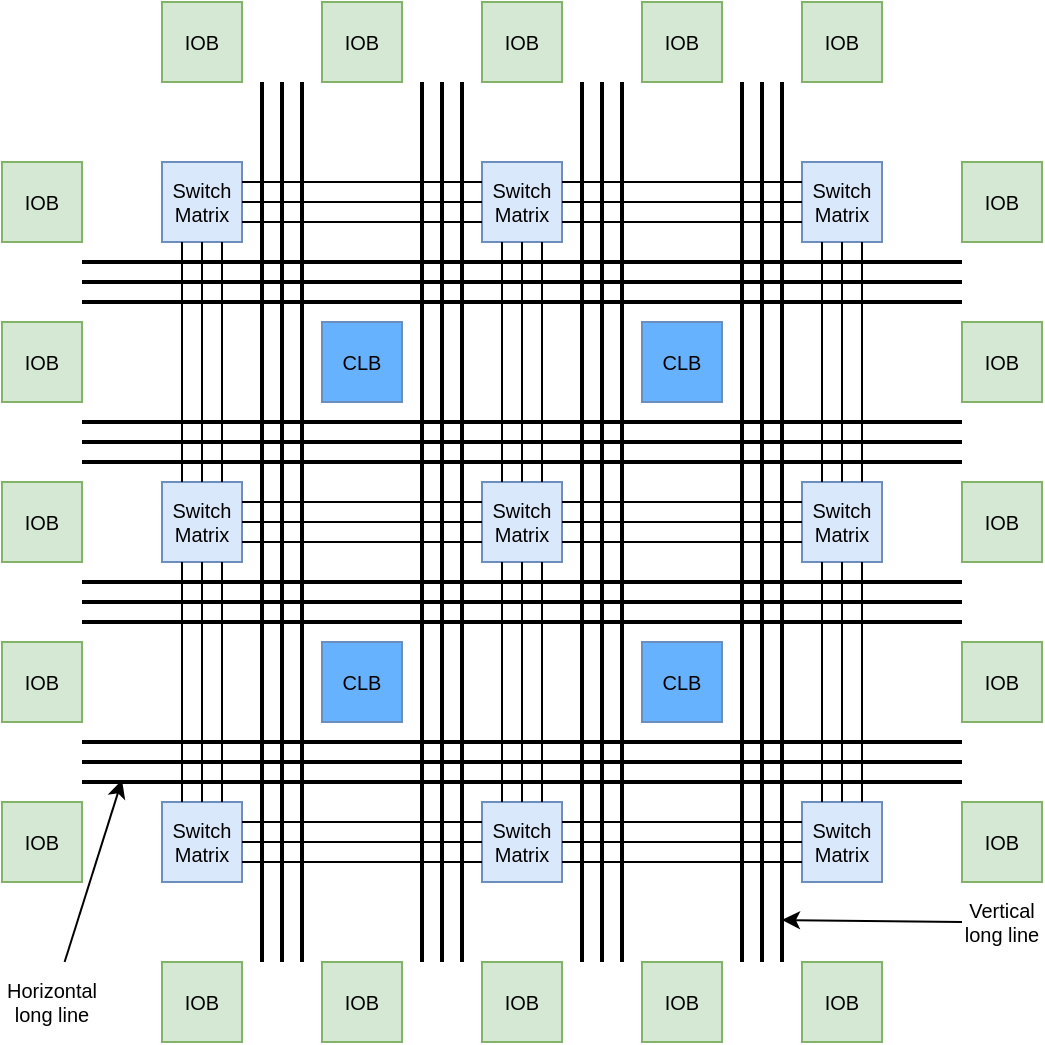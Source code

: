 <mxfile version="12.2.6" type="device" pages="1"><diagram id="0972e16c-e91b-02e2-9a03-86985e09e718" name="Page-1"><mxGraphModel dx="1240" dy="643" grid="1" gridSize="10" guides="1" tooltips="1" connect="1" arrows="1" fold="1" page="1" pageScale="1" pageWidth="600" pageHeight="600" background="#ffffff" math="0" shadow="0"><root><mxCell id="0"/><mxCell id="1" parent="0"/><mxCell id="BgMVM9Ku4_szURmKMFo5-155" value="" style="group" vertex="1" connectable="0" parent="1"><mxGeometry x="40" y="40" width="520" height="520" as="geometry"/></mxCell><mxCell id="145" style="edgeStyle=none;html=1;exitX=0;exitY=0.5;labelBackgroundColor=#FFFFFF;startFill=0;endArrow=classic;endFill=1;fontSize=10;" parent="BgMVM9Ku4_szURmKMFo5-155" source="144" edge="1"><mxGeometry relative="1" as="geometry"><mxPoint x="390" y="459" as="targetPoint"/></mxGeometry></mxCell><mxCell id="143" value="" style="edgeStyle=none;html=1;labelBackgroundColor=#FFFFFF;startFill=0;endArrow=classic;endFill=1;fontSize=10;" parent="BgMVM9Ku4_szURmKMFo5-155" source="141" edge="1"><mxGeometry relative="1" as="geometry"><mxPoint x="60" y="389" as="targetPoint"/></mxGeometry></mxCell><mxCell id="141" value="Horizontal long line&lt;br style=&quot;font-size: 10px;&quot;&gt;" style="text;html=1;strokeColor=none;fillColor=none;align=center;verticalAlign=middle;whiteSpace=wrap;rounded=0;labelBackgroundColor=#ffffff;fontFamily=Helvetica;fontSize=10;" parent="BgMVM9Ku4_szURmKMFo5-155" vertex="1"><mxGeometry y="480" width="50" height="40" as="geometry"/></mxCell><mxCell id="144" value="Vertical &lt;br style=&quot;font-size: 10px;&quot;&gt;long line&lt;br style=&quot;font-size: 10px;&quot;&gt;" style="text;html=1;strokeColor=none;fillColor=none;align=center;verticalAlign=middle;whiteSpace=wrap;rounded=0;labelBackgroundColor=#ffffff;fontFamily=Helvetica;fontSize=10;" parent="BgMVM9Ku4_szURmKMFo5-155" vertex="1"><mxGeometry x="480" y="440" width="40" height="40" as="geometry"/></mxCell><mxCell id="MrJQokcT9k1mLIkBKJOt-288" value="" style="group;fontSize=10;" parent="BgMVM9Ku4_szURmKMFo5-155" vertex="1" connectable="0"><mxGeometry x="80" width="360" height="40" as="geometry"/></mxCell><mxCell id="150" value="IOB&lt;br style=&quot;font-size: 10px;&quot;&gt;" style="rounded=0;whiteSpace=wrap;html=1;labelBackgroundColor=none;strokeColor=#82b366;fillColor=#d5e8d4;fontFamily=Helvetica;fontSize=10;align=center;" parent="MrJQokcT9k1mLIkBKJOt-288" vertex="1"><mxGeometry width="40" height="40" as="geometry"/></mxCell><mxCell id="MrJQokcT9k1mLIkBKJOt-284" value="IOB&lt;br style=&quot;font-size: 10px;&quot;&gt;" style="rounded=0;whiteSpace=wrap;html=1;labelBackgroundColor=none;strokeColor=#82b366;fillColor=#d5e8d4;fontFamily=Helvetica;fontSize=10;align=center;" parent="MrJQokcT9k1mLIkBKJOt-288" vertex="1"><mxGeometry x="80" width="40" height="40" as="geometry"/></mxCell><mxCell id="MrJQokcT9k1mLIkBKJOt-285" value="IOB&lt;br style=&quot;font-size: 10px;&quot;&gt;" style="rounded=0;whiteSpace=wrap;html=1;labelBackgroundColor=none;strokeColor=#82b366;fillColor=#d5e8d4;fontFamily=Helvetica;fontSize=10;align=center;" parent="MrJQokcT9k1mLIkBKJOt-288" vertex="1"><mxGeometry x="160" width="40" height="40" as="geometry"/></mxCell><mxCell id="MrJQokcT9k1mLIkBKJOt-286" value="IOB&lt;br style=&quot;font-size: 10px;&quot;&gt;" style="rounded=0;whiteSpace=wrap;html=1;labelBackgroundColor=none;strokeColor=#82b366;fillColor=#d5e8d4;fontFamily=Helvetica;fontSize=10;align=center;" parent="MrJQokcT9k1mLIkBKJOt-288" vertex="1"><mxGeometry x="240" width="40" height="40" as="geometry"/></mxCell><mxCell id="MrJQokcT9k1mLIkBKJOt-287" value="IOB&lt;br style=&quot;font-size: 10px;&quot;&gt;" style="rounded=0;whiteSpace=wrap;html=1;labelBackgroundColor=none;strokeColor=#82b366;fillColor=#d5e8d4;fontFamily=Helvetica;fontSize=10;align=center;" parent="MrJQokcT9k1mLIkBKJOt-288" vertex="1"><mxGeometry x="320" width="40" height="40" as="geometry"/></mxCell><mxCell id="MrJQokcT9k1mLIkBKJOt-289" value="" style="group;fontSize=10;" parent="BgMVM9Ku4_szURmKMFo5-155" vertex="1" connectable="0"><mxGeometry x="80" y="480" width="360" height="40" as="geometry"/></mxCell><mxCell id="MrJQokcT9k1mLIkBKJOt-290" value="IOB&lt;br style=&quot;font-size: 10px;&quot;&gt;" style="rounded=0;whiteSpace=wrap;html=1;labelBackgroundColor=none;strokeColor=#82b366;fillColor=#d5e8d4;fontFamily=Helvetica;fontSize=10;align=center;" parent="MrJQokcT9k1mLIkBKJOt-289" vertex="1"><mxGeometry width="40" height="40" as="geometry"/></mxCell><mxCell id="MrJQokcT9k1mLIkBKJOt-291" value="IOB&lt;br style=&quot;font-size: 10px;&quot;&gt;" style="rounded=0;whiteSpace=wrap;html=1;labelBackgroundColor=none;strokeColor=#82b366;fillColor=#d5e8d4;fontFamily=Helvetica;fontSize=10;align=center;" parent="MrJQokcT9k1mLIkBKJOt-289" vertex="1"><mxGeometry x="80" width="40" height="40" as="geometry"/></mxCell><mxCell id="MrJQokcT9k1mLIkBKJOt-292" value="IOB&lt;br style=&quot;font-size: 10px;&quot;&gt;" style="rounded=0;whiteSpace=wrap;html=1;labelBackgroundColor=none;strokeColor=#82b366;fillColor=#d5e8d4;fontFamily=Helvetica;fontSize=10;align=center;" parent="MrJQokcT9k1mLIkBKJOt-289" vertex="1"><mxGeometry x="160" width="40" height="40" as="geometry"/></mxCell><mxCell id="MrJQokcT9k1mLIkBKJOt-293" value="IOB&lt;br style=&quot;font-size: 10px;&quot;&gt;" style="rounded=0;whiteSpace=wrap;html=1;labelBackgroundColor=none;strokeColor=#82b366;fillColor=#d5e8d4;fontFamily=Helvetica;fontSize=10;align=center;" parent="MrJQokcT9k1mLIkBKJOt-289" vertex="1"><mxGeometry x="240" width="40" height="40" as="geometry"/></mxCell><mxCell id="MrJQokcT9k1mLIkBKJOt-294" value="IOB&lt;br style=&quot;font-size: 10px;&quot;&gt;" style="rounded=0;whiteSpace=wrap;html=1;labelBackgroundColor=none;strokeColor=#82b366;fillColor=#d5e8d4;fontFamily=Helvetica;fontSize=10;align=center;" parent="MrJQokcT9k1mLIkBKJOt-289" vertex="1"><mxGeometry x="320" width="40" height="40" as="geometry"/></mxCell><mxCell id="MrJQokcT9k1mLIkBKJOt-307" value="" style="group;fontSize=10;" parent="BgMVM9Ku4_szURmKMFo5-155" vertex="1" connectable="0"><mxGeometry x="480" y="80" width="40" height="360" as="geometry"/></mxCell><mxCell id="MrJQokcT9k1mLIkBKJOt-302" value="IOB&lt;br style=&quot;font-size: 10px;&quot;&gt;" style="rounded=0;whiteSpace=wrap;html=1;labelBackgroundColor=none;strokeColor=#82b366;fillColor=#d5e8d4;fontFamily=Helvetica;fontSize=10;align=center;" parent="MrJQokcT9k1mLIkBKJOt-307" vertex="1"><mxGeometry width="40" height="40" as="geometry"/></mxCell><mxCell id="MrJQokcT9k1mLIkBKJOt-303" value="IOB&lt;br style=&quot;font-size: 10px;&quot;&gt;" style="rounded=0;whiteSpace=wrap;html=1;labelBackgroundColor=none;strokeColor=#82b366;fillColor=#d5e8d4;fontFamily=Helvetica;fontSize=10;align=center;" parent="MrJQokcT9k1mLIkBKJOt-307" vertex="1"><mxGeometry y="80" width="40" height="40" as="geometry"/></mxCell><mxCell id="MrJQokcT9k1mLIkBKJOt-304" value="IOB&lt;br style=&quot;font-size: 10px;&quot;&gt;" style="rounded=0;whiteSpace=wrap;html=1;labelBackgroundColor=none;strokeColor=#82b366;fillColor=#d5e8d4;fontFamily=Helvetica;fontSize=10;align=center;" parent="MrJQokcT9k1mLIkBKJOt-307" vertex="1"><mxGeometry y="160" width="40" height="40" as="geometry"/></mxCell><mxCell id="MrJQokcT9k1mLIkBKJOt-305" value="IOB&lt;br style=&quot;font-size: 10px;&quot;&gt;" style="rounded=0;whiteSpace=wrap;html=1;labelBackgroundColor=none;strokeColor=#82b366;fillColor=#d5e8d4;fontFamily=Helvetica;fontSize=10;align=center;" parent="MrJQokcT9k1mLIkBKJOt-307" vertex="1"><mxGeometry y="240" width="40" height="40" as="geometry"/></mxCell><mxCell id="MrJQokcT9k1mLIkBKJOt-306" value="IOB&lt;br style=&quot;font-size: 10px;&quot;&gt;" style="rounded=0;whiteSpace=wrap;html=1;labelBackgroundColor=none;strokeColor=#82b366;fillColor=#d5e8d4;fontFamily=Helvetica;fontSize=10;align=center;" parent="MrJQokcT9k1mLIkBKJOt-307" vertex="1"><mxGeometry y="320" width="40" height="40" as="geometry"/></mxCell><mxCell id="BgMVM9Ku4_szURmKMFo5-152" value="" style="group" vertex="1" connectable="0" parent="BgMVM9Ku4_szURmKMFo5-155"><mxGeometry y="80" width="40" height="360" as="geometry"/></mxCell><mxCell id="MrJQokcT9k1mLIkBKJOt-309" value="IOB&lt;br style=&quot;font-size: 10px;&quot;&gt;" style="rounded=0;whiteSpace=wrap;html=1;labelBackgroundColor=none;strokeColor=#82b366;fillColor=#d5e8d4;fontFamily=Helvetica;fontSize=10;align=center;" parent="BgMVM9Ku4_szURmKMFo5-152" vertex="1"><mxGeometry width="40" height="40" as="geometry"/></mxCell><mxCell id="MrJQokcT9k1mLIkBKJOt-310" value="IOB&lt;br style=&quot;font-size: 10px;&quot;&gt;" style="rounded=0;whiteSpace=wrap;html=1;labelBackgroundColor=none;strokeColor=#82b366;fillColor=#d5e8d4;fontFamily=Helvetica;fontSize=10;align=center;" parent="BgMVM9Ku4_szURmKMFo5-152" vertex="1"><mxGeometry y="80" width="40" height="40" as="geometry"/></mxCell><mxCell id="MrJQokcT9k1mLIkBKJOt-311" value="IOB&lt;br style=&quot;font-size: 10px;&quot;&gt;" style="rounded=0;whiteSpace=wrap;html=1;labelBackgroundColor=none;strokeColor=#82b366;fillColor=#d5e8d4;fontFamily=Helvetica;fontSize=10;align=center;" parent="BgMVM9Ku4_szURmKMFo5-152" vertex="1"><mxGeometry y="160" width="40" height="40" as="geometry"/></mxCell><mxCell id="MrJQokcT9k1mLIkBKJOt-312" value="IOB&lt;br style=&quot;font-size: 10px;&quot;&gt;" style="rounded=0;whiteSpace=wrap;html=1;labelBackgroundColor=none;strokeColor=#82b366;fillColor=#d5e8d4;fontFamily=Helvetica;fontSize=10;align=center;" parent="BgMVM9Ku4_szURmKMFo5-152" vertex="1"><mxGeometry y="240" width="40" height="40" as="geometry"/></mxCell><mxCell id="MrJQokcT9k1mLIkBKJOt-313" value="IOB&lt;br style=&quot;font-size: 10px;&quot;&gt;" style="rounded=0;whiteSpace=wrap;html=1;labelBackgroundColor=none;strokeColor=#82b366;fillColor=#d5e8d4;fontFamily=Helvetica;fontSize=10;align=center;" parent="BgMVM9Ku4_szURmKMFo5-152" vertex="1"><mxGeometry y="320" width="40" height="40" as="geometry"/></mxCell><mxCell id="BgMVM9Ku4_szURmKMFo5-154" value="" style="group" vertex="1" connectable="0" parent="BgMVM9Ku4_szURmKMFo5-155"><mxGeometry x="80" y="80" width="360" height="400" as="geometry"/></mxCell><mxCell id="2" value="Switch Matrix" style="rounded=0;whiteSpace=wrap;html=1;labelBackgroundColor=none;strokeColor=#6c8ebf;fillColor=#dae8fc;fontFamily=Helvetica;fontSize=10;align=center;" parent="BgMVM9Ku4_szURmKMFo5-154" vertex="1"><mxGeometry width="40" height="40" as="geometry"/></mxCell><mxCell id="MrJQokcT9k1mLIkBKJOt-165" value="Switch Matrix" style="rounded=0;whiteSpace=wrap;html=1;labelBackgroundColor=none;strokeColor=#6c8ebf;fillColor=#dae8fc;fontFamily=Helvetica;fontSize=10;align=center;" parent="BgMVM9Ku4_szURmKMFo5-154" vertex="1"><mxGeometry x="160" width="40" height="40" as="geometry"/></mxCell><mxCell id="MrJQokcT9k1mLIkBKJOt-173" value="Switch Matrix" style="rounded=0;whiteSpace=wrap;html=1;labelBackgroundColor=none;strokeColor=#6c8ebf;fillColor=#dae8fc;fontFamily=Helvetica;fontSize=10;align=center;" parent="BgMVM9Ku4_szURmKMFo5-154" vertex="1"><mxGeometry x="320" width="40" height="40" as="geometry"/></mxCell><mxCell id="MrJQokcT9k1mLIkBKJOt-180" value="Switch Matrix" style="rounded=0;whiteSpace=wrap;html=1;labelBackgroundColor=none;strokeColor=#6c8ebf;fillColor=#dae8fc;fontFamily=Helvetica;fontSize=10;align=center;" parent="BgMVM9Ku4_szURmKMFo5-154" vertex="1"><mxGeometry y="160" width="40" height="40" as="geometry"/></mxCell><mxCell id="MrJQokcT9k1mLIkBKJOt-184" value="Switch Matrix" style="rounded=0;whiteSpace=wrap;html=1;labelBackgroundColor=none;strokeColor=#6c8ebf;fillColor=#dae8fc;fontFamily=Helvetica;fontSize=10;align=center;" parent="BgMVM9Ku4_szURmKMFo5-154" vertex="1"><mxGeometry x="160" y="160" width="40" height="40" as="geometry"/></mxCell><mxCell id="MrJQokcT9k1mLIkBKJOt-185" value="Switch Matrix" style="rounded=0;whiteSpace=wrap;html=1;labelBackgroundColor=none;strokeColor=#6c8ebf;fillColor=#dae8fc;fontFamily=Helvetica;fontSize=10;align=center;" parent="BgMVM9Ku4_szURmKMFo5-154" vertex="1"><mxGeometry x="320" y="160" width="40" height="40" as="geometry"/></mxCell><mxCell id="MrJQokcT9k1mLIkBKJOt-214" value="Switch Matrix" style="rounded=0;whiteSpace=wrap;html=1;labelBackgroundColor=none;strokeColor=#6c8ebf;fillColor=#dae8fc;fontFamily=Helvetica;fontSize=10;align=center;" parent="BgMVM9Ku4_szURmKMFo5-154" vertex="1"><mxGeometry x="320" y="320" width="40" height="40" as="geometry"/></mxCell><mxCell id="MrJQokcT9k1mLIkBKJOt-213" value="Switch Matrix" style="rounded=0;whiteSpace=wrap;html=1;labelBackgroundColor=none;strokeColor=#6c8ebf;fillColor=#dae8fc;fontFamily=Helvetica;fontSize=10;align=center;" parent="BgMVM9Ku4_szURmKMFo5-154" vertex="1"><mxGeometry x="160" y="320" width="40" height="40" as="geometry"/></mxCell><mxCell id="MrJQokcT9k1mLIkBKJOt-209" value="Switch Matrix" style="rounded=0;whiteSpace=wrap;html=1;labelBackgroundColor=none;strokeColor=#6c8ebf;fillColor=#dae8fc;fontFamily=Helvetica;fontSize=10;align=center;" parent="BgMVM9Ku4_szURmKMFo5-154" vertex="1"><mxGeometry y="320" width="40" height="40" as="geometry"/></mxCell><mxCell id="MrJQokcT9k1mLIkBKJOt-168" style="edgeStyle=orthogonalEdgeStyle;rounded=0;orthogonalLoop=1;jettySize=auto;html=1;exitX=1;exitY=0.25;exitDx=0;exitDy=0;entryX=0;entryY=0.25;entryDx=0;entryDy=0;fontSize=10;endArrow=none;endFill=0;" parent="BgMVM9Ku4_szURmKMFo5-154" source="2" target="MrJQokcT9k1mLIkBKJOt-165" edge="1"><mxGeometry relative="1" as="geometry"/></mxCell><mxCell id="MrJQokcT9k1mLIkBKJOt-171" style="edgeStyle=orthogonalEdgeStyle;rounded=0;orthogonalLoop=1;jettySize=auto;html=1;exitX=1;exitY=0.75;exitDx=0;exitDy=0;entryX=0;entryY=0.75;entryDx=0;entryDy=0;endArrow=none;endFill=0;fontSize=10;" parent="BgMVM9Ku4_szURmKMFo5-154" source="2" target="MrJQokcT9k1mLIkBKJOt-165" edge="1"><mxGeometry relative="1" as="geometry"/></mxCell><mxCell id="MrJQokcT9k1mLIkBKJOt-172" style="edgeStyle=orthogonalEdgeStyle;rounded=0;orthogonalLoop=1;jettySize=auto;html=1;exitX=1;exitY=0.5;exitDx=0;exitDy=0;entryX=0;entryY=0.5;entryDx=0;entryDy=0;endArrow=none;endFill=0;fontSize=10;" parent="BgMVM9Ku4_szURmKMFo5-154" source="2" target="MrJQokcT9k1mLIkBKJOt-165" edge="1"><mxGeometry relative="1" as="geometry"/></mxCell><mxCell id="MrJQokcT9k1mLIkBKJOt-174" value="" style="edgeStyle=orthogonalEdgeStyle;rounded=0;orthogonalLoop=1;jettySize=auto;html=1;endArrow=none;endFill=0;fontSize=10;" parent="BgMVM9Ku4_szURmKMFo5-154" source="MrJQokcT9k1mLIkBKJOt-165" target="MrJQokcT9k1mLIkBKJOt-173" edge="1"><mxGeometry relative="1" as="geometry"/></mxCell><mxCell id="MrJQokcT9k1mLIkBKJOt-175" style="edgeStyle=orthogonalEdgeStyle;rounded=0;orthogonalLoop=1;jettySize=auto;html=1;exitX=1;exitY=0.25;exitDx=0;exitDy=0;entryX=0;entryY=0.25;entryDx=0;entryDy=0;endArrow=none;endFill=0;fontSize=10;" parent="BgMVM9Ku4_szURmKMFo5-154" source="MrJQokcT9k1mLIkBKJOt-165" target="MrJQokcT9k1mLIkBKJOt-173" edge="1"><mxGeometry relative="1" as="geometry"/></mxCell><mxCell id="MrJQokcT9k1mLIkBKJOt-176" style="edgeStyle=orthogonalEdgeStyle;rounded=0;orthogonalLoop=1;jettySize=auto;html=1;exitX=1;exitY=0.75;exitDx=0;exitDy=0;entryX=0;entryY=0.75;entryDx=0;entryDy=0;endArrow=none;endFill=0;fontSize=10;" parent="BgMVM9Ku4_szURmKMFo5-154" source="MrJQokcT9k1mLIkBKJOt-165" target="MrJQokcT9k1mLIkBKJOt-173" edge="1"><mxGeometry relative="1" as="geometry"/></mxCell><mxCell id="MrJQokcT9k1mLIkBKJOt-197" style="edgeStyle=orthogonalEdgeStyle;rounded=0;orthogonalLoop=1;jettySize=auto;html=1;exitX=0.25;exitY=1;exitDx=0;exitDy=0;entryX=0.25;entryY=0;entryDx=0;entryDy=0;endArrow=none;endFill=0;fontSize=10;" parent="BgMVM9Ku4_szURmKMFo5-154" source="2" target="MrJQokcT9k1mLIkBKJOt-180" edge="1"><mxGeometry relative="1" as="geometry"/></mxCell><mxCell id="MrJQokcT9k1mLIkBKJOt-198" style="edgeStyle=orthogonalEdgeStyle;rounded=0;orthogonalLoop=1;jettySize=auto;html=1;exitX=0.5;exitY=1;exitDx=0;exitDy=0;entryX=0.5;entryY=0;entryDx=0;entryDy=0;endArrow=none;endFill=0;fontSize=10;" parent="BgMVM9Ku4_szURmKMFo5-154" source="2" target="MrJQokcT9k1mLIkBKJOt-180" edge="1"><mxGeometry relative="1" as="geometry"/></mxCell><mxCell id="MrJQokcT9k1mLIkBKJOt-199" style="edgeStyle=orthogonalEdgeStyle;rounded=0;orthogonalLoop=1;jettySize=auto;html=1;exitX=0.75;exitY=1;exitDx=0;exitDy=0;entryX=0.75;entryY=0;entryDx=0;entryDy=0;endArrow=none;endFill=0;fontSize=10;" parent="BgMVM9Ku4_szURmKMFo5-154" source="2" target="MrJQokcT9k1mLIkBKJOt-180" edge="1"><mxGeometry relative="1" as="geometry"/></mxCell><mxCell id="MrJQokcT9k1mLIkBKJOt-200" style="edgeStyle=orthogonalEdgeStyle;rounded=0;orthogonalLoop=1;jettySize=auto;html=1;exitX=0.25;exitY=1;exitDx=0;exitDy=0;entryX=0.25;entryY=0;entryDx=0;entryDy=0;endArrow=none;endFill=0;fontSize=10;" parent="BgMVM9Ku4_szURmKMFo5-154" source="MrJQokcT9k1mLIkBKJOt-165" target="MrJQokcT9k1mLIkBKJOt-184" edge="1"><mxGeometry relative="1" as="geometry"/></mxCell><mxCell id="MrJQokcT9k1mLIkBKJOt-201" style="edgeStyle=orthogonalEdgeStyle;rounded=0;orthogonalLoop=1;jettySize=auto;html=1;exitX=0.5;exitY=1;exitDx=0;exitDy=0;entryX=0.5;entryY=0;entryDx=0;entryDy=0;endArrow=none;endFill=0;fontSize=10;" parent="BgMVM9Ku4_szURmKMFo5-154" source="MrJQokcT9k1mLIkBKJOt-165" target="MrJQokcT9k1mLIkBKJOt-184" edge="1"><mxGeometry relative="1" as="geometry"/></mxCell><mxCell id="MrJQokcT9k1mLIkBKJOt-202" style="edgeStyle=orthogonalEdgeStyle;rounded=0;orthogonalLoop=1;jettySize=auto;html=1;exitX=0.75;exitY=1;exitDx=0;exitDy=0;entryX=0.75;entryY=0;entryDx=0;entryDy=0;endArrow=none;endFill=0;fontSize=10;" parent="BgMVM9Ku4_szURmKMFo5-154" source="MrJQokcT9k1mLIkBKJOt-165" target="MrJQokcT9k1mLIkBKJOt-184" edge="1"><mxGeometry relative="1" as="geometry"/></mxCell><mxCell id="MrJQokcT9k1mLIkBKJOt-177" style="edgeStyle=orthogonalEdgeStyle;rounded=0;orthogonalLoop=1;jettySize=auto;html=1;exitX=1;exitY=0.25;exitDx=0;exitDy=0;entryX=0;entryY=0.25;entryDx=0;entryDy=0;fontSize=10;endArrow=none;endFill=0;" parent="BgMVM9Ku4_szURmKMFo5-154" source="MrJQokcT9k1mLIkBKJOt-180" target="MrJQokcT9k1mLIkBKJOt-184" edge="1"><mxGeometry relative="1" as="geometry"/></mxCell><mxCell id="MrJQokcT9k1mLIkBKJOt-178" style="edgeStyle=orthogonalEdgeStyle;rounded=0;orthogonalLoop=1;jettySize=auto;html=1;exitX=1;exitY=0.75;exitDx=0;exitDy=0;entryX=0;entryY=0.75;entryDx=0;entryDy=0;endArrow=none;endFill=0;fontSize=10;" parent="BgMVM9Ku4_szURmKMFo5-154" source="MrJQokcT9k1mLIkBKJOt-180" target="MrJQokcT9k1mLIkBKJOt-184" edge="1"><mxGeometry relative="1" as="geometry"/></mxCell><mxCell id="MrJQokcT9k1mLIkBKJOt-179" style="edgeStyle=orthogonalEdgeStyle;rounded=0;orthogonalLoop=1;jettySize=auto;html=1;exitX=1;exitY=0.5;exitDx=0;exitDy=0;entryX=0;entryY=0.5;entryDx=0;entryDy=0;endArrow=none;endFill=0;fontSize=10;" parent="BgMVM9Ku4_szURmKMFo5-154" source="MrJQokcT9k1mLIkBKJOt-180" target="MrJQokcT9k1mLIkBKJOt-184" edge="1"><mxGeometry relative="1" as="geometry"/></mxCell><mxCell id="MrJQokcT9k1mLIkBKJOt-203" style="edgeStyle=orthogonalEdgeStyle;rounded=0;orthogonalLoop=1;jettySize=auto;html=1;exitX=0.25;exitY=1;exitDx=0;exitDy=0;entryX=0.25;entryY=0;entryDx=0;entryDy=0;endArrow=none;endFill=0;fontSize=10;" parent="BgMVM9Ku4_szURmKMFo5-154" source="MrJQokcT9k1mLIkBKJOt-173" target="MrJQokcT9k1mLIkBKJOt-185" edge="1"><mxGeometry relative="1" as="geometry"/></mxCell><mxCell id="MrJQokcT9k1mLIkBKJOt-204" style="edgeStyle=orthogonalEdgeStyle;rounded=0;orthogonalLoop=1;jettySize=auto;html=1;exitX=0.5;exitY=1;exitDx=0;exitDy=0;entryX=0.5;entryY=0;entryDx=0;entryDy=0;endArrow=none;endFill=0;fontSize=10;" parent="BgMVM9Ku4_szURmKMFo5-154" source="MrJQokcT9k1mLIkBKJOt-173" target="MrJQokcT9k1mLIkBKJOt-185" edge="1"><mxGeometry relative="1" as="geometry"/></mxCell><mxCell id="MrJQokcT9k1mLIkBKJOt-205" style="edgeStyle=orthogonalEdgeStyle;rounded=0;orthogonalLoop=1;jettySize=auto;html=1;exitX=0.75;exitY=1;exitDx=0;exitDy=0;entryX=0.75;entryY=0;entryDx=0;entryDy=0;endArrow=none;endFill=0;fontSize=10;" parent="BgMVM9Ku4_szURmKMFo5-154" source="MrJQokcT9k1mLIkBKJOt-173" target="MrJQokcT9k1mLIkBKJOt-185" edge="1"><mxGeometry relative="1" as="geometry"/></mxCell><mxCell id="MrJQokcT9k1mLIkBKJOt-181" value="" style="edgeStyle=orthogonalEdgeStyle;rounded=0;orthogonalLoop=1;jettySize=auto;html=1;endArrow=none;endFill=0;fontSize=10;" parent="BgMVM9Ku4_szURmKMFo5-154" source="MrJQokcT9k1mLIkBKJOt-184" target="MrJQokcT9k1mLIkBKJOt-185" edge="1"><mxGeometry relative="1" as="geometry"/></mxCell><mxCell id="MrJQokcT9k1mLIkBKJOt-182" style="edgeStyle=orthogonalEdgeStyle;rounded=0;orthogonalLoop=1;jettySize=auto;html=1;exitX=1;exitY=0.25;exitDx=0;exitDy=0;entryX=0;entryY=0.25;entryDx=0;entryDy=0;endArrow=none;endFill=0;fontSize=10;" parent="BgMVM9Ku4_szURmKMFo5-154" source="MrJQokcT9k1mLIkBKJOt-184" target="MrJQokcT9k1mLIkBKJOt-185" edge="1"><mxGeometry relative="1" as="geometry"/></mxCell><mxCell id="MrJQokcT9k1mLIkBKJOt-183" style="edgeStyle=orthogonalEdgeStyle;rounded=0;orthogonalLoop=1;jettySize=auto;html=1;exitX=1;exitY=0.75;exitDx=0;exitDy=0;entryX=0;entryY=0.75;entryDx=0;entryDy=0;endArrow=none;endFill=0;fontSize=10;" parent="BgMVM9Ku4_szURmKMFo5-154" source="MrJQokcT9k1mLIkBKJOt-184" target="MrJQokcT9k1mLIkBKJOt-185" edge="1"><mxGeometry relative="1" as="geometry"/></mxCell><mxCell id="MrJQokcT9k1mLIkBKJOt-222" style="edgeStyle=orthogonalEdgeStyle;rounded=0;orthogonalLoop=1;jettySize=auto;html=1;exitX=0.25;exitY=1;exitDx=0;exitDy=0;entryX=0.25;entryY=0;entryDx=0;entryDy=0;endArrow=none;endFill=0;fontSize=10;" parent="BgMVM9Ku4_szURmKMFo5-154" source="MrJQokcT9k1mLIkBKJOt-185" target="MrJQokcT9k1mLIkBKJOt-214" edge="1"><mxGeometry relative="1" as="geometry"/></mxCell><mxCell id="MrJQokcT9k1mLIkBKJOt-223" style="edgeStyle=orthogonalEdgeStyle;rounded=0;orthogonalLoop=1;jettySize=auto;html=1;exitX=0.5;exitY=1;exitDx=0;exitDy=0;entryX=0.5;entryY=0;entryDx=0;entryDy=0;endArrow=none;endFill=0;fontSize=10;" parent="BgMVM9Ku4_szURmKMFo5-154" source="MrJQokcT9k1mLIkBKJOt-185" target="MrJQokcT9k1mLIkBKJOt-214" edge="1"><mxGeometry relative="1" as="geometry"/></mxCell><mxCell id="MrJQokcT9k1mLIkBKJOt-224" style="edgeStyle=orthogonalEdgeStyle;rounded=0;orthogonalLoop=1;jettySize=auto;html=1;exitX=0.75;exitY=1;exitDx=0;exitDy=0;entryX=0.75;entryY=0;entryDx=0;entryDy=0;endArrow=none;endFill=0;fontSize=10;" parent="BgMVM9Ku4_szURmKMFo5-154" source="MrJQokcT9k1mLIkBKJOt-185" target="MrJQokcT9k1mLIkBKJOt-214" edge="1"><mxGeometry relative="1" as="geometry"/></mxCell><mxCell id="MrJQokcT9k1mLIkBKJOt-218" style="edgeStyle=orthogonalEdgeStyle;rounded=0;orthogonalLoop=1;jettySize=auto;html=1;exitX=0.25;exitY=1;exitDx=0;exitDy=0;entryX=0.25;entryY=0;entryDx=0;entryDy=0;endArrow=none;endFill=0;fontSize=10;" parent="BgMVM9Ku4_szURmKMFo5-154" source="MrJQokcT9k1mLIkBKJOt-184" target="MrJQokcT9k1mLIkBKJOt-213" edge="1"><mxGeometry relative="1" as="geometry"/></mxCell><mxCell id="MrJQokcT9k1mLIkBKJOt-219" style="edgeStyle=orthogonalEdgeStyle;rounded=0;orthogonalLoop=1;jettySize=auto;html=1;exitX=0.5;exitY=1;exitDx=0;exitDy=0;entryX=0.5;entryY=0;entryDx=0;entryDy=0;endArrow=none;endFill=0;fontSize=10;" parent="BgMVM9Ku4_szURmKMFo5-154" source="MrJQokcT9k1mLIkBKJOt-184" target="MrJQokcT9k1mLIkBKJOt-213" edge="1"><mxGeometry relative="1" as="geometry"/></mxCell><mxCell id="MrJQokcT9k1mLIkBKJOt-220" style="edgeStyle=orthogonalEdgeStyle;rounded=0;orthogonalLoop=1;jettySize=auto;html=1;exitX=0.75;exitY=1;exitDx=0;exitDy=0;entryX=0.75;entryY=0;entryDx=0;entryDy=0;endArrow=none;endFill=0;fontSize=10;" parent="BgMVM9Ku4_szURmKMFo5-154" source="MrJQokcT9k1mLIkBKJOt-184" target="MrJQokcT9k1mLIkBKJOt-213" edge="1"><mxGeometry relative="1" as="geometry"/></mxCell><mxCell id="MrJQokcT9k1mLIkBKJOt-210" value="" style="edgeStyle=orthogonalEdgeStyle;rounded=0;orthogonalLoop=1;jettySize=auto;html=1;endArrow=none;endFill=0;fontSize=10;" parent="BgMVM9Ku4_szURmKMFo5-154" source="MrJQokcT9k1mLIkBKJOt-213" target="MrJQokcT9k1mLIkBKJOt-214" edge="1"><mxGeometry relative="1" as="geometry"/></mxCell><mxCell id="MrJQokcT9k1mLIkBKJOt-211" style="edgeStyle=orthogonalEdgeStyle;rounded=0;orthogonalLoop=1;jettySize=auto;html=1;exitX=1;exitY=0.25;exitDx=0;exitDy=0;entryX=0;entryY=0.25;entryDx=0;entryDy=0;endArrow=none;endFill=0;fontSize=10;" parent="BgMVM9Ku4_szURmKMFo5-154" source="MrJQokcT9k1mLIkBKJOt-213" target="MrJQokcT9k1mLIkBKJOt-214" edge="1"><mxGeometry relative="1" as="geometry"/></mxCell><mxCell id="MrJQokcT9k1mLIkBKJOt-212" style="edgeStyle=orthogonalEdgeStyle;rounded=0;orthogonalLoop=1;jettySize=auto;html=1;exitX=1;exitY=0.75;exitDx=0;exitDy=0;entryX=0;entryY=0.75;entryDx=0;entryDy=0;endArrow=none;endFill=0;fontSize=10;" parent="BgMVM9Ku4_szURmKMFo5-154" source="MrJQokcT9k1mLIkBKJOt-213" target="MrJQokcT9k1mLIkBKJOt-214" edge="1"><mxGeometry relative="1" as="geometry"/></mxCell><mxCell id="MrJQokcT9k1mLIkBKJOt-215" style="edgeStyle=orthogonalEdgeStyle;rounded=0;orthogonalLoop=1;jettySize=auto;html=1;exitX=0.5;exitY=1;exitDx=0;exitDy=0;entryX=0.5;entryY=0;entryDx=0;entryDy=0;endArrow=none;endFill=0;fontSize=10;" parent="BgMVM9Ku4_szURmKMFo5-154" source="MrJQokcT9k1mLIkBKJOt-180" target="MrJQokcT9k1mLIkBKJOt-209" edge="1"><mxGeometry relative="1" as="geometry"/></mxCell><mxCell id="MrJQokcT9k1mLIkBKJOt-216" style="edgeStyle=orthogonalEdgeStyle;rounded=0;orthogonalLoop=1;jettySize=auto;html=1;exitX=0.25;exitY=1;exitDx=0;exitDy=0;entryX=0.25;entryY=0;entryDx=0;entryDy=0;endArrow=none;endFill=0;fontSize=10;" parent="BgMVM9Ku4_szURmKMFo5-154" source="MrJQokcT9k1mLIkBKJOt-180" target="MrJQokcT9k1mLIkBKJOt-209" edge="1"><mxGeometry relative="1" as="geometry"/></mxCell><mxCell id="MrJQokcT9k1mLIkBKJOt-217" style="edgeStyle=orthogonalEdgeStyle;rounded=0;orthogonalLoop=1;jettySize=auto;html=1;exitX=0.75;exitY=1;exitDx=0;exitDy=0;entryX=0.75;entryY=0;entryDx=0;entryDy=0;endArrow=none;endFill=0;fontSize=10;" parent="BgMVM9Ku4_szURmKMFo5-154" source="MrJQokcT9k1mLIkBKJOt-180" target="MrJQokcT9k1mLIkBKJOt-209" edge="1"><mxGeometry relative="1" as="geometry"/></mxCell><mxCell id="MrJQokcT9k1mLIkBKJOt-206" style="edgeStyle=orthogonalEdgeStyle;rounded=0;orthogonalLoop=1;jettySize=auto;html=1;exitX=1;exitY=0.25;exitDx=0;exitDy=0;entryX=0;entryY=0.25;entryDx=0;entryDy=0;fontSize=10;endArrow=none;endFill=0;" parent="BgMVM9Ku4_szURmKMFo5-154" source="MrJQokcT9k1mLIkBKJOt-209" target="MrJQokcT9k1mLIkBKJOt-213" edge="1"><mxGeometry relative="1" as="geometry"/></mxCell><mxCell id="MrJQokcT9k1mLIkBKJOt-207" style="edgeStyle=orthogonalEdgeStyle;rounded=0;orthogonalLoop=1;jettySize=auto;html=1;exitX=1;exitY=0.75;exitDx=0;exitDy=0;entryX=0;entryY=0.75;entryDx=0;entryDy=0;endArrow=none;endFill=0;fontSize=10;" parent="BgMVM9Ku4_szURmKMFo5-154" source="MrJQokcT9k1mLIkBKJOt-209" target="MrJQokcT9k1mLIkBKJOt-213" edge="1"><mxGeometry relative="1" as="geometry"/></mxCell><mxCell id="MrJQokcT9k1mLIkBKJOt-208" style="edgeStyle=orthogonalEdgeStyle;rounded=0;orthogonalLoop=1;jettySize=auto;html=1;exitX=1;exitY=0.5;exitDx=0;exitDy=0;entryX=0;entryY=0.5;entryDx=0;entryDy=0;endArrow=none;endFill=0;fontSize=10;" parent="BgMVM9Ku4_szURmKMFo5-154" source="MrJQokcT9k1mLIkBKJOt-209" target="MrJQokcT9k1mLIkBKJOt-213" edge="1"><mxGeometry relative="1" as="geometry"/></mxCell><mxCell id="MrJQokcT9k1mLIkBKJOt-348" value="" style="group;fontSize=10;" parent="BgMVM9Ku4_szURmKMFo5-154" vertex="1" connectable="0"><mxGeometry x="50" y="-40" width="260" height="440" as="geometry"/></mxCell><mxCell id="MrJQokcT9k1mLIkBKJOt-319" value="" style="group;fontSize=10;" parent="MrJQokcT9k1mLIkBKJOt-348" vertex="1" connectable="0"><mxGeometry width="20" height="440" as="geometry"/></mxCell><mxCell id="MrJQokcT9k1mLIkBKJOt-266" value="" style="endArrow=none;html=1;fontSize=10;strokeWidth=2;" parent="MrJQokcT9k1mLIkBKJOt-319" edge="1"><mxGeometry width="50" height="50" relative="1" as="geometry"><mxPoint x="10" y="440" as="sourcePoint"/><mxPoint x="10" as="targetPoint"/></mxGeometry></mxCell><mxCell id="MrJQokcT9k1mLIkBKJOt-267" value="" style="endArrow=none;html=1;fontSize=10;strokeWidth=2;" parent="MrJQokcT9k1mLIkBKJOt-319" edge="1"><mxGeometry width="50" height="50" relative="1" as="geometry"><mxPoint y="440" as="sourcePoint"/><mxPoint as="targetPoint"/></mxGeometry></mxCell><mxCell id="MrJQokcT9k1mLIkBKJOt-268" value="" style="endArrow=none;html=1;fontSize=10;strokeWidth=2;" parent="MrJQokcT9k1mLIkBKJOt-319" edge="1"><mxGeometry width="50" height="50" relative="1" as="geometry"><mxPoint x="20" y="440" as="sourcePoint"/><mxPoint x="20" as="targetPoint"/></mxGeometry></mxCell><mxCell id="MrJQokcT9k1mLIkBKJOt-320" value="" style="group;fontSize=10;" parent="MrJQokcT9k1mLIkBKJOt-348" vertex="1" connectable="0"><mxGeometry x="80" width="20" height="440" as="geometry"/></mxCell><mxCell id="MrJQokcT9k1mLIkBKJOt-321" value="" style="endArrow=none;html=1;fontSize=10;strokeWidth=2;" parent="MrJQokcT9k1mLIkBKJOt-320" edge="1"><mxGeometry width="50" height="50" relative="1" as="geometry"><mxPoint x="10" y="440" as="sourcePoint"/><mxPoint x="10" as="targetPoint"/></mxGeometry></mxCell><mxCell id="MrJQokcT9k1mLIkBKJOt-322" value="" style="endArrow=none;html=1;fontSize=10;strokeWidth=2;" parent="MrJQokcT9k1mLIkBKJOt-320" edge="1"><mxGeometry width="50" height="50" relative="1" as="geometry"><mxPoint y="440" as="sourcePoint"/><mxPoint as="targetPoint"/></mxGeometry></mxCell><mxCell id="MrJQokcT9k1mLIkBKJOt-323" value="" style="endArrow=none;html=1;fontSize=10;strokeWidth=2;" parent="MrJQokcT9k1mLIkBKJOt-320" edge="1"><mxGeometry width="50" height="50" relative="1" as="geometry"><mxPoint x="20" y="440" as="sourcePoint"/><mxPoint x="20" as="targetPoint"/></mxGeometry></mxCell><mxCell id="MrJQokcT9k1mLIkBKJOt-324" value="" style="group;fontSize=10;" parent="MrJQokcT9k1mLIkBKJOt-348" vertex="1" connectable="0"><mxGeometry x="160" width="20" height="440" as="geometry"/></mxCell><mxCell id="MrJQokcT9k1mLIkBKJOt-325" value="" style="endArrow=none;html=1;fontSize=10;strokeWidth=2;" parent="MrJQokcT9k1mLIkBKJOt-324" edge="1"><mxGeometry width="50" height="50" relative="1" as="geometry"><mxPoint x="10" y="440" as="sourcePoint"/><mxPoint x="10" as="targetPoint"/></mxGeometry></mxCell><mxCell id="MrJQokcT9k1mLIkBKJOt-326" value="" style="endArrow=none;html=1;fontSize=10;strokeWidth=2;" parent="MrJQokcT9k1mLIkBKJOt-324" edge="1"><mxGeometry width="50" height="50" relative="1" as="geometry"><mxPoint y="440" as="sourcePoint"/><mxPoint as="targetPoint"/></mxGeometry></mxCell><mxCell id="MrJQokcT9k1mLIkBKJOt-327" value="" style="endArrow=none;html=1;fontSize=10;strokeWidth=2;" parent="MrJQokcT9k1mLIkBKJOt-324" edge="1"><mxGeometry width="50" height="50" relative="1" as="geometry"><mxPoint x="20" y="440" as="sourcePoint"/><mxPoint x="20" as="targetPoint"/></mxGeometry></mxCell><mxCell id="MrJQokcT9k1mLIkBKJOt-328" value="" style="group;fontSize=10;" parent="MrJQokcT9k1mLIkBKJOt-348" vertex="1" connectable="0"><mxGeometry x="240" width="20" height="440" as="geometry"/></mxCell><mxCell id="MrJQokcT9k1mLIkBKJOt-329" value="" style="endArrow=none;html=1;fontSize=10;strokeWidth=2;" parent="MrJQokcT9k1mLIkBKJOt-328" edge="1"><mxGeometry width="50" height="50" relative="1" as="geometry"><mxPoint x="10" y="440" as="sourcePoint"/><mxPoint x="10" as="targetPoint"/></mxGeometry></mxCell><mxCell id="MrJQokcT9k1mLIkBKJOt-330" value="" style="endArrow=none;html=1;fontSize=10;strokeWidth=2;" parent="MrJQokcT9k1mLIkBKJOt-328" edge="1"><mxGeometry width="50" height="50" relative="1" as="geometry"><mxPoint y="440" as="sourcePoint"/><mxPoint as="targetPoint"/></mxGeometry></mxCell><mxCell id="MrJQokcT9k1mLIkBKJOt-331" value="" style="endArrow=none;html=1;fontSize=10;strokeWidth=2;" parent="MrJQokcT9k1mLIkBKJOt-328" edge="1"><mxGeometry width="50" height="50" relative="1" as="geometry"><mxPoint x="20" y="440" as="sourcePoint"/><mxPoint x="20" as="targetPoint"/></mxGeometry></mxCell><mxCell id="MrJQokcT9k1mLIkBKJOt-349" value="" style="group;rotation=-90;fontSize=10;" parent="MrJQokcT9k1mLIkBKJOt-348" vertex="1" connectable="0"><mxGeometry width="260" height="440" as="geometry"/></mxCell><mxCell id="MrJQokcT9k1mLIkBKJOt-350" value="" style="group;rotation=-90;fontSize=10;" parent="MrJQokcT9k1mLIkBKJOt-349" vertex="1" connectable="0"><mxGeometry x="120" y="120" width="20" height="440" as="geometry"/></mxCell><mxCell id="MrJQokcT9k1mLIkBKJOt-351" value="" style="endArrow=none;html=1;fontSize=10;strokeWidth=2;" parent="MrJQokcT9k1mLIkBKJOt-350" edge="1"><mxGeometry width="50" height="50" relative="1" as="geometry"><mxPoint x="230" y="220" as="sourcePoint"/><mxPoint x="-210" y="220" as="targetPoint"/></mxGeometry></mxCell><mxCell id="MrJQokcT9k1mLIkBKJOt-352" value="" style="endArrow=none;html=1;fontSize=10;strokeWidth=2;" parent="MrJQokcT9k1mLIkBKJOt-350" edge="1"><mxGeometry width="50" height="50" relative="1" as="geometry"><mxPoint x="230" y="230" as="sourcePoint"/><mxPoint x="-210" y="230" as="targetPoint"/></mxGeometry></mxCell><mxCell id="MrJQokcT9k1mLIkBKJOt-353" value="" style="endArrow=none;html=1;fontSize=10;strokeWidth=2;" parent="MrJQokcT9k1mLIkBKJOt-350" edge="1"><mxGeometry width="50" height="50" relative="1" as="geometry"><mxPoint x="230" y="210" as="sourcePoint"/><mxPoint x="-210" y="210" as="targetPoint"/></mxGeometry></mxCell><mxCell id="MrJQokcT9k1mLIkBKJOt-354" value="" style="group;rotation=-90;fontSize=10;" parent="MrJQokcT9k1mLIkBKJOt-349" vertex="1" connectable="0"><mxGeometry x="120" y="40" width="20" height="440" as="geometry"/></mxCell><mxCell id="MrJQokcT9k1mLIkBKJOt-355" value="" style="endArrow=none;html=1;fontSize=10;strokeWidth=2;" parent="MrJQokcT9k1mLIkBKJOt-354" edge="1"><mxGeometry width="50" height="50" relative="1" as="geometry"><mxPoint x="230" y="220" as="sourcePoint"/><mxPoint x="-210" y="220" as="targetPoint"/></mxGeometry></mxCell><mxCell id="MrJQokcT9k1mLIkBKJOt-356" value="" style="endArrow=none;html=1;fontSize=10;strokeWidth=2;" parent="MrJQokcT9k1mLIkBKJOt-354" edge="1"><mxGeometry width="50" height="50" relative="1" as="geometry"><mxPoint x="230" y="230" as="sourcePoint"/><mxPoint x="-210" y="230" as="targetPoint"/></mxGeometry></mxCell><mxCell id="MrJQokcT9k1mLIkBKJOt-357" value="" style="endArrow=none;html=1;fontSize=10;strokeWidth=2;" parent="MrJQokcT9k1mLIkBKJOt-354" edge="1"><mxGeometry width="50" height="50" relative="1" as="geometry"><mxPoint x="230" y="210" as="sourcePoint"/><mxPoint x="-210" y="210" as="targetPoint"/></mxGeometry></mxCell><mxCell id="MrJQokcT9k1mLIkBKJOt-358" value="" style="group;rotation=-90;fontSize=10;" parent="MrJQokcT9k1mLIkBKJOt-349" vertex="1" connectable="0"><mxGeometry x="120" y="-40" width="20" height="440" as="geometry"/></mxCell><mxCell id="MrJQokcT9k1mLIkBKJOt-359" value="" style="endArrow=none;html=1;fontSize=10;strokeWidth=2;" parent="MrJQokcT9k1mLIkBKJOt-358" edge="1"><mxGeometry width="50" height="50" relative="1" as="geometry"><mxPoint x="230" y="220" as="sourcePoint"/><mxPoint x="-210" y="220" as="targetPoint"/></mxGeometry></mxCell><mxCell id="MrJQokcT9k1mLIkBKJOt-360" value="" style="endArrow=none;html=1;fontSize=10;strokeWidth=2;" parent="MrJQokcT9k1mLIkBKJOt-358" edge="1"><mxGeometry width="50" height="50" relative="1" as="geometry"><mxPoint x="230" y="230" as="sourcePoint"/><mxPoint x="-210" y="230" as="targetPoint"/></mxGeometry></mxCell><mxCell id="MrJQokcT9k1mLIkBKJOt-361" value="" style="endArrow=none;html=1;fontSize=10;strokeWidth=2;" parent="MrJQokcT9k1mLIkBKJOt-358" edge="1"><mxGeometry width="50" height="50" relative="1" as="geometry"><mxPoint x="230" y="210" as="sourcePoint"/><mxPoint x="-210" y="210" as="targetPoint"/></mxGeometry></mxCell><mxCell id="MrJQokcT9k1mLIkBKJOt-362" value="" style="group;rotation=-90;fontSize=10;" parent="MrJQokcT9k1mLIkBKJOt-349" vertex="1" connectable="0"><mxGeometry x="120" y="-120" width="20" height="440" as="geometry"/></mxCell><mxCell id="MrJQokcT9k1mLIkBKJOt-363" value="" style="endArrow=none;html=1;fontSize=10;strokeWidth=2;" parent="MrJQokcT9k1mLIkBKJOt-362" edge="1"><mxGeometry width="50" height="50" relative="1" as="geometry"><mxPoint x="230" y="220" as="sourcePoint"/><mxPoint x="-210" y="220" as="targetPoint"/></mxGeometry></mxCell><mxCell id="MrJQokcT9k1mLIkBKJOt-364" value="" style="endArrow=none;html=1;fontSize=10;strokeWidth=2;" parent="MrJQokcT9k1mLIkBKJOt-362" edge="1"><mxGeometry width="50" height="50" relative="1" as="geometry"><mxPoint x="230" y="230" as="sourcePoint"/><mxPoint x="-210" y="230" as="targetPoint"/></mxGeometry></mxCell><mxCell id="MrJQokcT9k1mLIkBKJOt-365" value="" style="endArrow=none;html=1;fontSize=10;strokeWidth=2;" parent="MrJQokcT9k1mLIkBKJOt-362" edge="1"><mxGeometry width="50" height="50" relative="1" as="geometry"><mxPoint x="230" y="210" as="sourcePoint"/><mxPoint x="-210" y="210" as="targetPoint"/></mxGeometry></mxCell><mxCell id="5" value="CLB" style="rounded=0;whiteSpace=wrap;html=1;labelBackgroundColor=none;strokeColor=#6c8ebf;fillColor=#66B2FF;fontFamily=Helvetica;fontSize=10;align=center;" parent="MrJQokcT9k1mLIkBKJOt-349" vertex="1"><mxGeometry x="30" y="120" width="40" height="40" as="geometry"/></mxCell><mxCell id="MrJQokcT9k1mLIkBKJOt-225" value="CLB" style="rounded=0;whiteSpace=wrap;html=1;labelBackgroundColor=none;strokeColor=#6c8ebf;fillColor=#66B2FF;fontFamily=Helvetica;fontSize=10;align=center;" parent="MrJQokcT9k1mLIkBKJOt-349" vertex="1"><mxGeometry x="190" y="120" width="40" height="40" as="geometry"/></mxCell><mxCell id="MrJQokcT9k1mLIkBKJOt-227" value="CLB" style="rounded=0;whiteSpace=wrap;html=1;labelBackgroundColor=none;strokeColor=#6c8ebf;fillColor=#66B2FF;fontFamily=Helvetica;fontSize=10;align=center;" parent="MrJQokcT9k1mLIkBKJOt-349" vertex="1"><mxGeometry x="30" y="280" width="40" height="40" as="geometry"/></mxCell><mxCell id="MrJQokcT9k1mLIkBKJOt-226" value="CLB" style="rounded=0;whiteSpace=wrap;html=1;labelBackgroundColor=none;strokeColor=#6c8ebf;fillColor=#66B2FF;fontFamily=Helvetica;fontSize=10;align=center;" parent="MrJQokcT9k1mLIkBKJOt-349" vertex="1"><mxGeometry x="190" y="280" width="40" height="40" as="geometry"/></mxCell></root></mxGraphModel></diagram></mxfile>